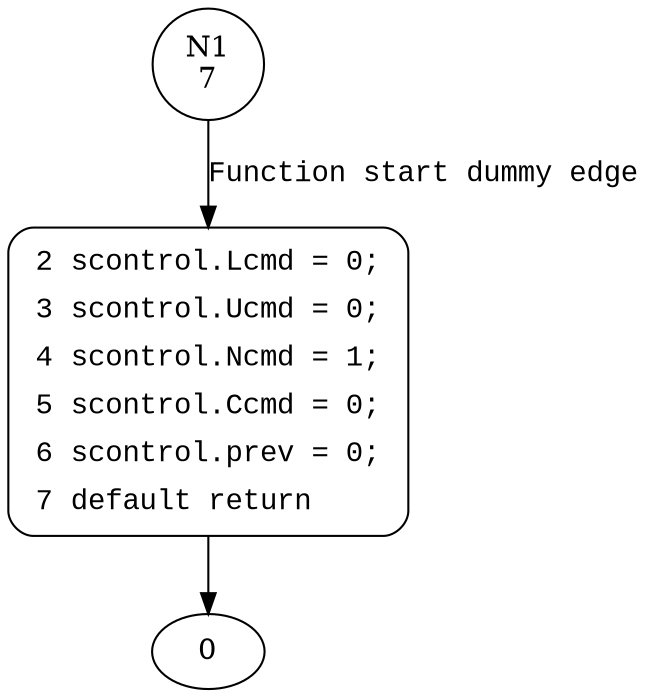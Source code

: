 digraph initial_control {
1 [shape="circle" label="N1\n7"]
2 [shape="circle" label="N2\n6"]
2 [style="filled,bold" penwidth="1" fillcolor="white" fontname="Courier New" shape="Mrecord" label=<<table border="0" cellborder="0" cellpadding="3" bgcolor="white"><tr><td align="right">2</td><td align="left">scontrol.Lcmd = 0;</td></tr><tr><td align="right">3</td><td align="left">scontrol.Ucmd = 0;</td></tr><tr><td align="right">4</td><td align="left">scontrol.Ncmd = 1;</td></tr><tr><td align="right">5</td><td align="left">scontrol.Ccmd = 0;</td></tr><tr><td align="right">6</td><td align="left">scontrol.prev = 0;</td></tr><tr><td align="right">7</td><td align="left">default return</td></tr></table>>]
2 -> 0[label=""]
1 -> 2 [label="Function start dummy edge" fontname="Courier New"]
}
